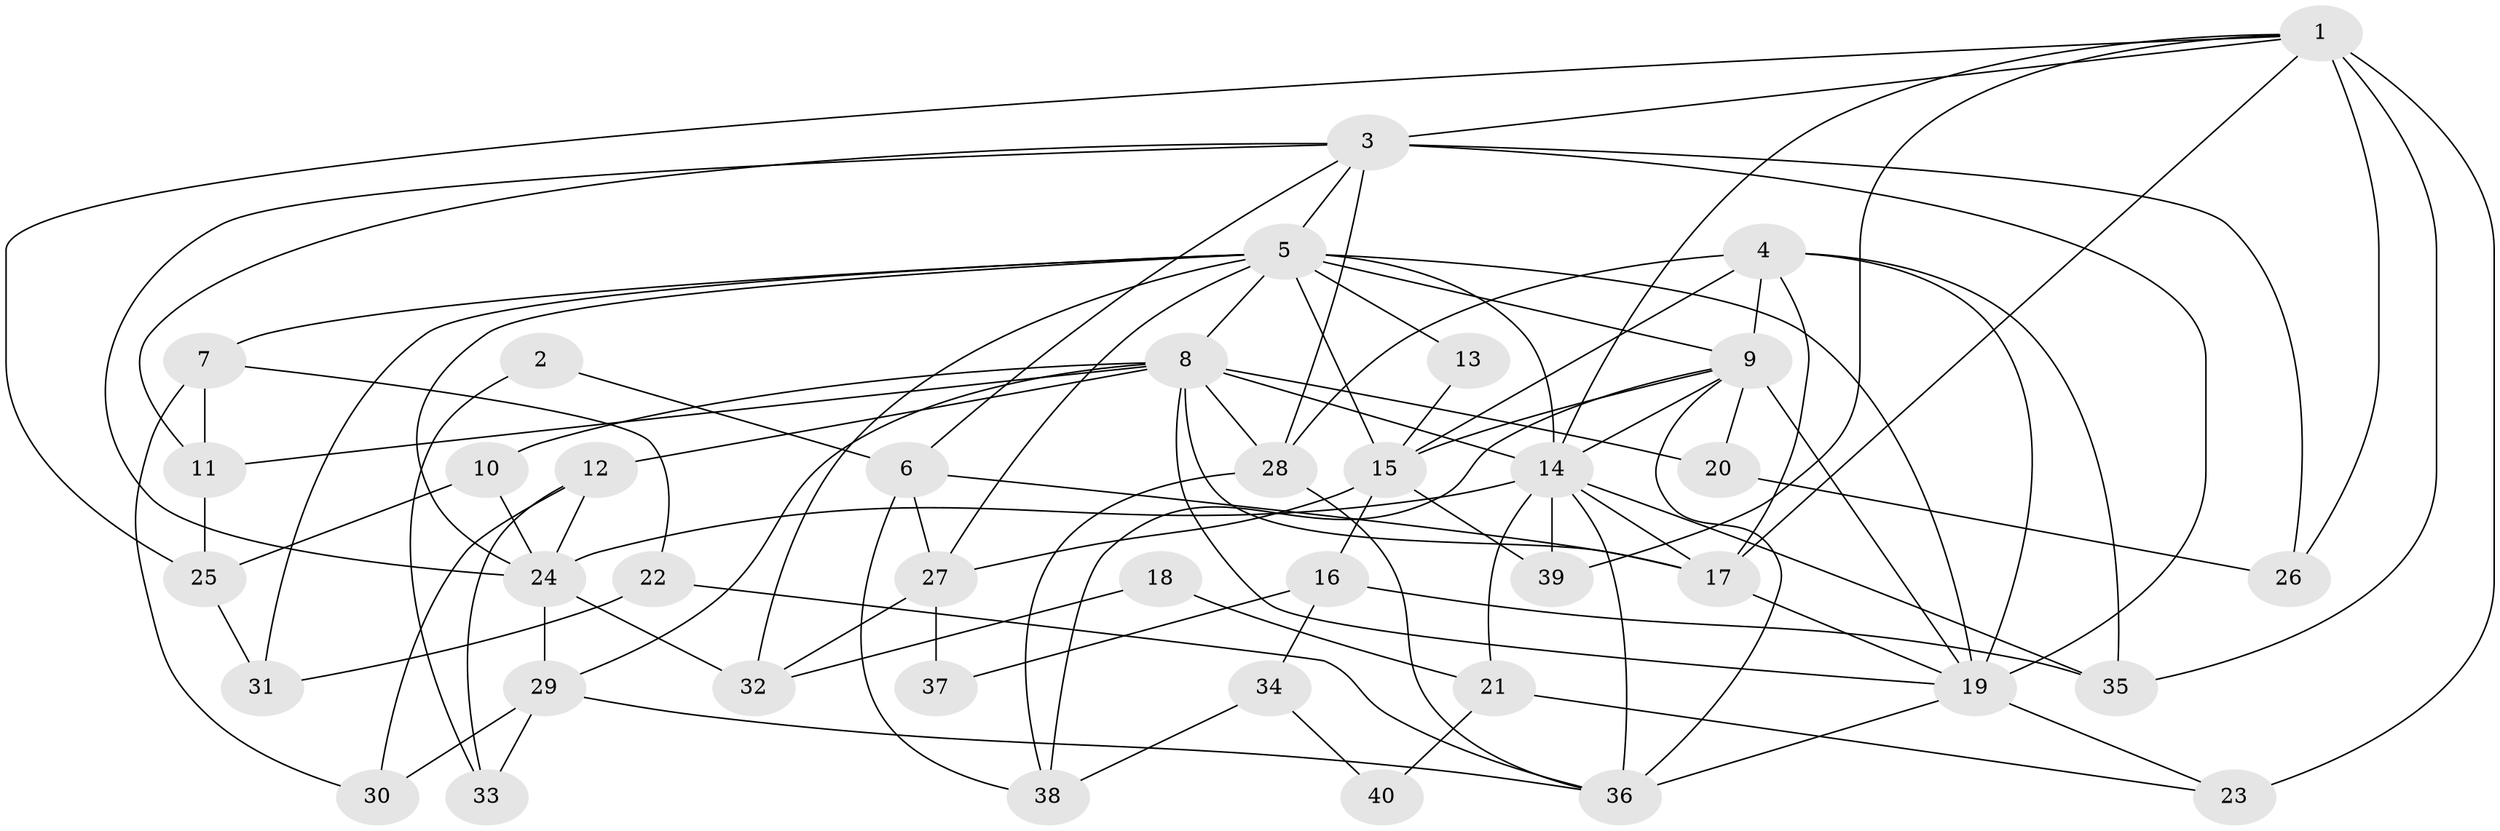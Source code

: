 // original degree distribution, {3: 0.31645569620253167, 2: 0.08860759493670886, 4: 0.2911392405063291, 6: 0.0759493670886076, 5: 0.17721518987341772, 8: 0.012658227848101266, 7: 0.0379746835443038}
// Generated by graph-tools (version 1.1) at 2025/51/03/04/25 22:51:22]
// undirected, 40 vertices, 96 edges
graph export_dot {
  node [color=gray90,style=filled];
  1;
  2;
  3;
  4;
  5;
  6;
  7;
  8;
  9;
  10;
  11;
  12;
  13;
  14;
  15;
  16;
  17;
  18;
  19;
  20;
  21;
  22;
  23;
  24;
  25;
  26;
  27;
  28;
  29;
  30;
  31;
  32;
  33;
  34;
  35;
  36;
  37;
  38;
  39;
  40;
  1 -- 3 [weight=1.0];
  1 -- 14 [weight=1.0];
  1 -- 17 [weight=1.0];
  1 -- 23 [weight=2.0];
  1 -- 25 [weight=1.0];
  1 -- 26 [weight=1.0];
  1 -- 35 [weight=1.0];
  1 -- 39 [weight=1.0];
  2 -- 6 [weight=1.0];
  2 -- 33 [weight=1.0];
  3 -- 5 [weight=2.0];
  3 -- 6 [weight=1.0];
  3 -- 11 [weight=1.0];
  3 -- 19 [weight=2.0];
  3 -- 24 [weight=1.0];
  3 -- 26 [weight=2.0];
  3 -- 28 [weight=1.0];
  4 -- 9 [weight=1.0];
  4 -- 15 [weight=1.0];
  4 -- 17 [weight=1.0];
  4 -- 19 [weight=1.0];
  4 -- 28 [weight=1.0];
  4 -- 35 [weight=1.0];
  5 -- 7 [weight=1.0];
  5 -- 8 [weight=2.0];
  5 -- 9 [weight=3.0];
  5 -- 13 [weight=2.0];
  5 -- 14 [weight=1.0];
  5 -- 15 [weight=1.0];
  5 -- 19 [weight=3.0];
  5 -- 24 [weight=1.0];
  5 -- 27 [weight=2.0];
  5 -- 31 [weight=1.0];
  5 -- 32 [weight=1.0];
  6 -- 17 [weight=2.0];
  6 -- 27 [weight=1.0];
  6 -- 38 [weight=1.0];
  7 -- 11 [weight=1.0];
  7 -- 22 [weight=1.0];
  7 -- 30 [weight=1.0];
  8 -- 10 [weight=1.0];
  8 -- 11 [weight=1.0];
  8 -- 12 [weight=1.0];
  8 -- 14 [weight=3.0];
  8 -- 17 [weight=2.0];
  8 -- 19 [weight=1.0];
  8 -- 20 [weight=2.0];
  8 -- 28 [weight=1.0];
  8 -- 29 [weight=1.0];
  9 -- 14 [weight=1.0];
  9 -- 15 [weight=1.0];
  9 -- 19 [weight=1.0];
  9 -- 20 [weight=1.0];
  9 -- 36 [weight=1.0];
  9 -- 38 [weight=1.0];
  10 -- 24 [weight=1.0];
  10 -- 25 [weight=1.0];
  11 -- 25 [weight=1.0];
  12 -- 24 [weight=1.0];
  12 -- 30 [weight=1.0];
  12 -- 33 [weight=1.0];
  13 -- 15 [weight=1.0];
  14 -- 17 [weight=1.0];
  14 -- 21 [weight=1.0];
  14 -- 24 [weight=1.0];
  14 -- 35 [weight=1.0];
  14 -- 36 [weight=1.0];
  14 -- 39 [weight=1.0];
  15 -- 16 [weight=1.0];
  15 -- 27 [weight=1.0];
  15 -- 39 [weight=1.0];
  16 -- 34 [weight=1.0];
  16 -- 35 [weight=1.0];
  16 -- 37 [weight=1.0];
  17 -- 19 [weight=1.0];
  18 -- 21 [weight=1.0];
  18 -- 32 [weight=1.0];
  19 -- 23 [weight=1.0];
  19 -- 36 [weight=1.0];
  20 -- 26 [weight=1.0];
  21 -- 23 [weight=1.0];
  21 -- 40 [weight=1.0];
  22 -- 31 [weight=1.0];
  22 -- 36 [weight=1.0];
  24 -- 29 [weight=1.0];
  24 -- 32 [weight=1.0];
  25 -- 31 [weight=1.0];
  27 -- 32 [weight=1.0];
  27 -- 37 [weight=1.0];
  28 -- 36 [weight=1.0];
  28 -- 38 [weight=1.0];
  29 -- 30 [weight=1.0];
  29 -- 33 [weight=1.0];
  29 -- 36 [weight=1.0];
  34 -- 38 [weight=1.0];
  34 -- 40 [weight=1.0];
}
